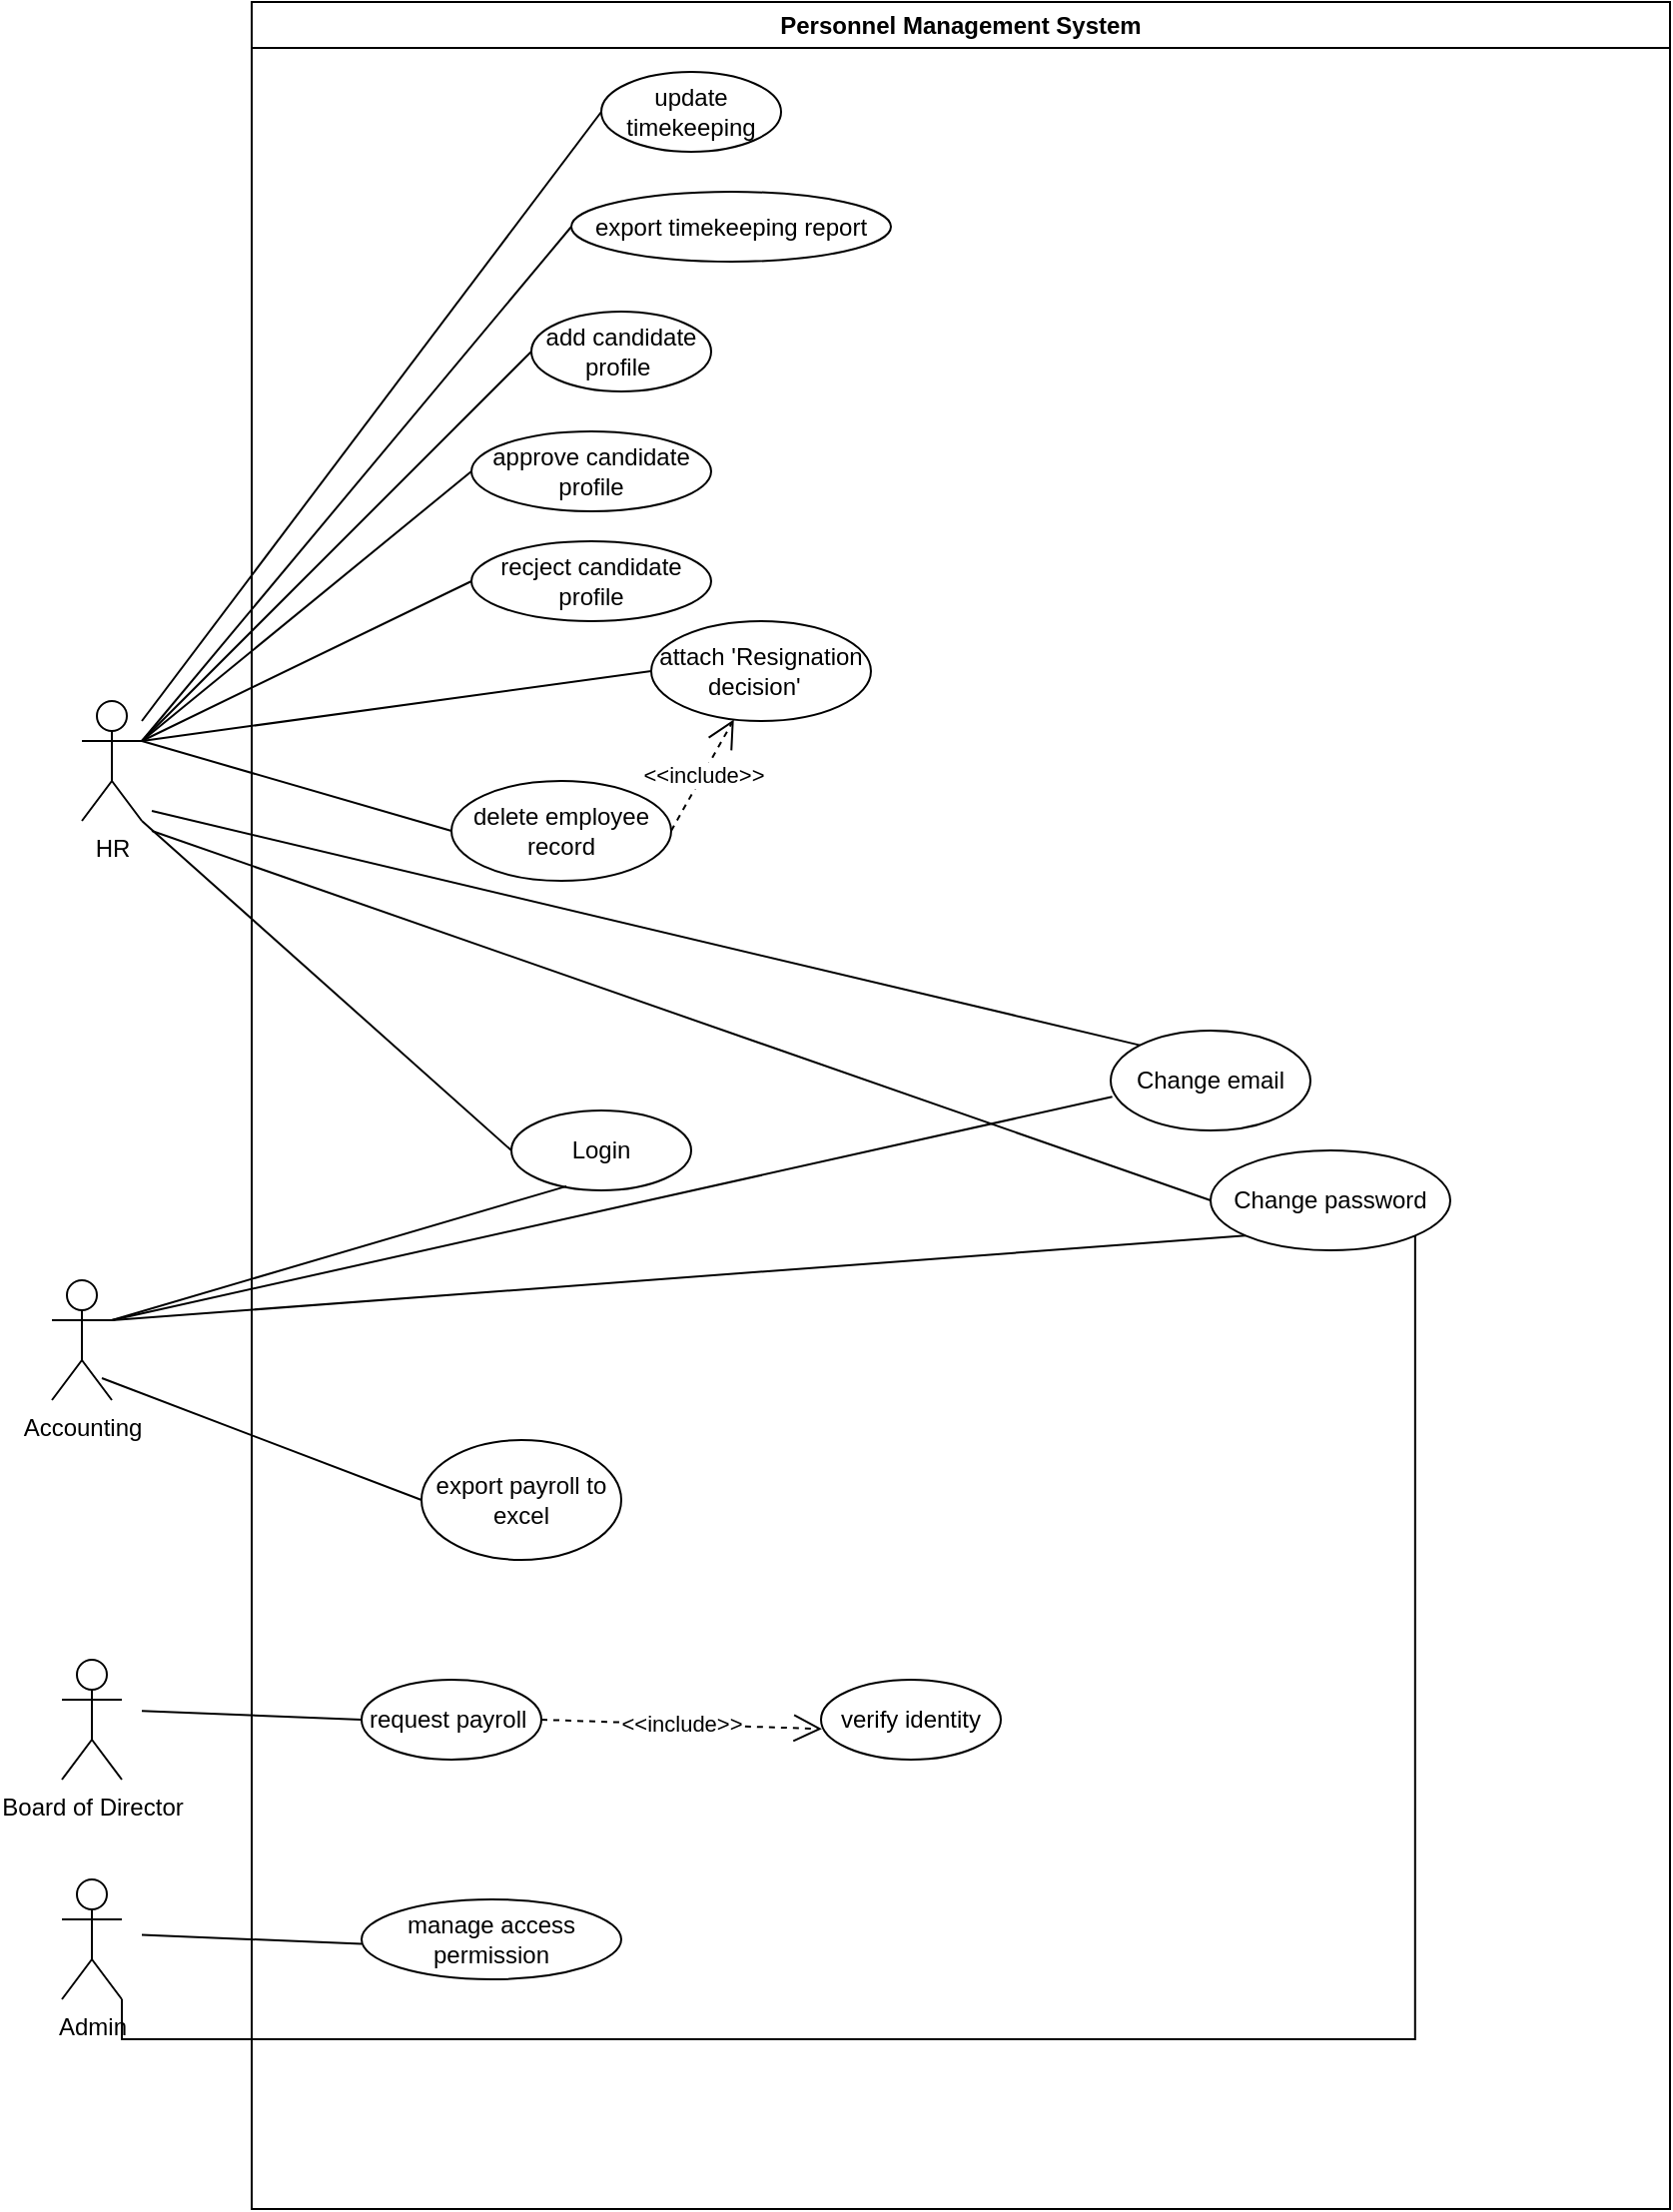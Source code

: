<mxfile version="21.1.8" type="device">
  <diagram name="Trang-1" id="KD9wj2mxidnXWPKD_xTj">
    <mxGraphModel dx="2713" dy="1378" grid="1" gridSize="10" guides="1" tooltips="1" connect="1" arrows="1" fold="1" page="1" pageScale="1" pageWidth="1200" pageHeight="1500" math="0" shadow="0">
      <root>
        <mxCell id="0" />
        <mxCell id="1" parent="0" />
        <mxCell id="gzJKNWabSUx8MXd1MXnp-2" value="HR" style="shape=umlActor;verticalLabelPosition=bottom;verticalAlign=top;html=1;" parent="1" vertex="1">
          <mxGeometry x="115" y="475" width="30" height="60" as="geometry" />
        </mxCell>
        <mxCell id="gzJKNWabSUx8MXd1MXnp-4" value="Accounting" style="shape=umlActor;verticalLabelPosition=bottom;verticalAlign=top;html=1;" parent="1" vertex="1">
          <mxGeometry x="100" y="765" width="30" height="60" as="geometry" />
        </mxCell>
        <mxCell id="gzJKNWabSUx8MXd1MXnp-5" value="Personnel Management System" style="swimlane;whiteSpace=wrap;html=1;startSize=23;" parent="1" vertex="1">
          <mxGeometry x="200" y="125" width="710" height="1105" as="geometry" />
        </mxCell>
        <mxCell id="gzJKNWabSUx8MXd1MXnp-6" value="Login" style="ellipse;whiteSpace=wrap;html=1;" parent="gzJKNWabSUx8MXd1MXnp-5" vertex="1">
          <mxGeometry x="130" y="555" width="90" height="40" as="geometry" />
        </mxCell>
        <mxCell id="gzJKNWabSUx8MXd1MXnp-11" value="request payroll&amp;nbsp;" style="ellipse;whiteSpace=wrap;html=1;" parent="gzJKNWabSUx8MXd1MXnp-5" vertex="1">
          <mxGeometry x="55" y="840" width="90" height="40" as="geometry" />
        </mxCell>
        <mxCell id="gzJKNWabSUx8MXd1MXnp-31" value="verify identity" style="ellipse;whiteSpace=wrap;html=1;" parent="gzJKNWabSUx8MXd1MXnp-5" vertex="1">
          <mxGeometry x="285" y="840" width="90" height="40" as="geometry" />
        </mxCell>
        <mxCell id="gzJKNWabSUx8MXd1MXnp-33" value="export payroll to excel" style="ellipse;whiteSpace=wrap;html=1;" parent="gzJKNWabSUx8MXd1MXnp-5" vertex="1">
          <mxGeometry x="85" y="720" width="100" height="60" as="geometry" />
        </mxCell>
        <mxCell id="9SwKN2UToWWcZM7C3Pjn-15" value="update timekeeping" style="ellipse;whiteSpace=wrap;html=1;" parent="gzJKNWabSUx8MXd1MXnp-5" vertex="1">
          <mxGeometry x="175" y="35" width="90" height="40" as="geometry" />
        </mxCell>
        <mxCell id="9SwKN2UToWWcZM7C3Pjn-17" value="approve candidate profile" style="ellipse;whiteSpace=wrap;html=1;" parent="gzJKNWabSUx8MXd1MXnp-5" vertex="1">
          <mxGeometry x="110" y="215" width="120" height="40" as="geometry" />
        </mxCell>
        <mxCell id="9SwKN2UToWWcZM7C3Pjn-19" value="recject candidate profile" style="ellipse;whiteSpace=wrap;html=1;" parent="gzJKNWabSUx8MXd1MXnp-5" vertex="1">
          <mxGeometry x="110" y="270" width="120" height="40" as="geometry" />
        </mxCell>
        <mxCell id="9SwKN2UToWWcZM7C3Pjn-32" value="delete employee record" style="ellipse;whiteSpace=wrap;html=1;" parent="gzJKNWabSUx8MXd1MXnp-5" vertex="1">
          <mxGeometry x="100" y="390" width="110" height="50" as="geometry" />
        </mxCell>
        <mxCell id="9SwKN2UToWWcZM7C3Pjn-33" value="attach &#39;Resignation decision&#39;&amp;nbsp;&amp;nbsp;" style="ellipse;whiteSpace=wrap;html=1;" parent="gzJKNWabSUx8MXd1MXnp-5" vertex="1">
          <mxGeometry x="200" y="310" width="110" height="50" as="geometry" />
        </mxCell>
        <mxCell id="9SwKN2UToWWcZM7C3Pjn-82" value="&amp;lt;&amp;lt;include&amp;gt;&amp;gt;" style="endArrow=open;endSize=12;dashed=1;html=1;rounded=0;exitX=1;exitY=0.5;exitDx=0;exitDy=0;" parent="gzJKNWabSUx8MXd1MXnp-5" source="9SwKN2UToWWcZM7C3Pjn-32" target="9SwKN2UToWWcZM7C3Pjn-33" edge="1">
          <mxGeometry width="160" relative="1" as="geometry">
            <mxPoint x="290" y="345" as="sourcePoint" />
            <mxPoint x="435" y="415" as="targetPoint" />
          </mxGeometry>
        </mxCell>
        <mxCell id="9SwKN2UToWWcZM7C3Pjn-86" value="&amp;lt;&amp;lt;include&amp;gt;&amp;gt;" style="endArrow=open;endSize=12;dashed=1;html=1;rounded=0;exitX=1;exitY=0.5;exitDx=0;exitDy=0;entryX=0.005;entryY=0.616;entryDx=0;entryDy=0;entryPerimeter=0;" parent="gzJKNWabSUx8MXd1MXnp-5" source="gzJKNWabSUx8MXd1MXnp-11" target="gzJKNWabSUx8MXd1MXnp-31" edge="1">
          <mxGeometry width="160" relative="1" as="geometry">
            <mxPoint x="175" y="790" as="sourcePoint" />
            <mxPoint x="285" y="835" as="targetPoint" />
          </mxGeometry>
        </mxCell>
        <mxCell id="9SwKN2UToWWcZM7C3Pjn-93" value="Change email" style="ellipse;whiteSpace=wrap;html=1;" parent="gzJKNWabSUx8MXd1MXnp-5" vertex="1">
          <mxGeometry x="430" y="515" width="100" height="50" as="geometry" />
        </mxCell>
        <mxCell id="od5UIhmv0iIO-NoeALrw-1" value="export timekeeping report" style="ellipse;whiteSpace=wrap;html=1;" parent="gzJKNWabSUx8MXd1MXnp-5" vertex="1">
          <mxGeometry x="160" y="95" width="160" height="35" as="geometry" />
        </mxCell>
        <mxCell id="hs1QXlwLZUEVGfrUejEf-1" value="Change password" style="ellipse;whiteSpace=wrap;html=1;" parent="gzJKNWabSUx8MXd1MXnp-5" vertex="1">
          <mxGeometry x="480" y="575" width="120" height="50" as="geometry" />
        </mxCell>
        <mxCell id="hs1QXlwLZUEVGfrUejEf-24" value="add candidate profile&amp;nbsp;" style="ellipse;whiteSpace=wrap;html=1;" parent="gzJKNWabSUx8MXd1MXnp-5" vertex="1">
          <mxGeometry x="140" y="155" width="90" height="40" as="geometry" />
        </mxCell>
        <mxCell id="hs1QXlwLZUEVGfrUejEf-26" value="" style="endArrow=none;html=1;rounded=0;entryX=0;entryY=0.5;entryDx=0;entryDy=0;" parent="gzJKNWabSUx8MXd1MXnp-5" target="9SwKN2UToWWcZM7C3Pjn-33" edge="1">
          <mxGeometry width="50" height="50" relative="1" as="geometry">
            <mxPoint x="-55" y="370" as="sourcePoint" />
            <mxPoint x="145" y="590" as="targetPoint" />
          </mxGeometry>
        </mxCell>
        <mxCell id="7PwGpDwcWfh1eiapwO4--2" value="manage access permission" style="ellipse;whiteSpace=wrap;html=1;" parent="gzJKNWabSUx8MXd1MXnp-5" vertex="1">
          <mxGeometry x="55" y="950" width="130" height="40" as="geometry" />
        </mxCell>
        <mxCell id="7PwGpDwcWfh1eiapwO4--3" value="" style="endArrow=none;html=1;rounded=0;entryX=0;entryY=0.5;entryDx=0;entryDy=0;" parent="gzJKNWabSUx8MXd1MXnp-5" edge="1">
          <mxGeometry width="50" height="50" relative="1" as="geometry">
            <mxPoint x="-55" y="967.8" as="sourcePoint" />
            <mxPoint x="55" y="972.2" as="targetPoint" />
          </mxGeometry>
        </mxCell>
        <mxCell id="gzJKNWabSUx8MXd1MXnp-30" value="Board of Director" style="shape=umlActor;verticalLabelPosition=bottom;verticalAlign=top;html=1;" parent="1" vertex="1">
          <mxGeometry x="105" y="955" width="30" height="60" as="geometry" />
        </mxCell>
        <mxCell id="9SwKN2UToWWcZM7C3Pjn-97" value="" style="endArrow=none;html=1;rounded=0;entryX=0;entryY=0.5;entryDx=0;entryDy=0;" parent="1" target="gzJKNWabSUx8MXd1MXnp-11" edge="1">
          <mxGeometry width="50" height="50" relative="1" as="geometry">
            <mxPoint x="145" y="980.6" as="sourcePoint" />
            <mxPoint x="350" y="917" as="targetPoint" />
          </mxGeometry>
        </mxCell>
        <mxCell id="-EblRrREMDiMha8Ythv5-1" value="" style="endArrow=none;html=1;rounded=0;entryX=0;entryY=0.5;entryDx=0;entryDy=0;" parent="1" target="9SwKN2UToWWcZM7C3Pjn-15" edge="1">
          <mxGeometry width="50" height="50" relative="1" as="geometry">
            <mxPoint x="145" y="485" as="sourcePoint" />
            <mxPoint x="395" y="255" as="targetPoint" />
          </mxGeometry>
        </mxCell>
        <mxCell id="-EblRrREMDiMha8Ythv5-2" value="" style="endArrow=none;html=1;rounded=0;entryX=0;entryY=0.5;entryDx=0;entryDy=0;" parent="1" target="od5UIhmv0iIO-NoeALrw-1" edge="1">
          <mxGeometry width="50" height="50" relative="1" as="geometry">
            <mxPoint x="145" y="495" as="sourcePoint" />
            <mxPoint x="405" y="265" as="targetPoint" />
          </mxGeometry>
        </mxCell>
        <mxCell id="-EblRrREMDiMha8Ythv5-3" value="" style="endArrow=none;html=1;rounded=0;entryX=0;entryY=0.5;entryDx=0;entryDy=0;" parent="1" target="9SwKN2UToWWcZM7C3Pjn-17" edge="1">
          <mxGeometry width="50" height="50" relative="1" as="geometry">
            <mxPoint x="145" y="495" as="sourcePoint" />
            <mxPoint x="520" y="395" as="targetPoint" />
          </mxGeometry>
        </mxCell>
        <mxCell id="-EblRrREMDiMha8Ythv5-4" value="" style="endArrow=none;html=1;rounded=0;entryX=0;entryY=0.5;entryDx=0;entryDy=0;" parent="1" target="9SwKN2UToWWcZM7C3Pjn-19" edge="1">
          <mxGeometry width="50" height="50" relative="1" as="geometry">
            <mxPoint x="145" y="495" as="sourcePoint" />
            <mxPoint x="530" y="405" as="targetPoint" />
          </mxGeometry>
        </mxCell>
        <mxCell id="-EblRrREMDiMha8Ythv5-6" value="" style="endArrow=none;html=1;rounded=0;entryX=0;entryY=0.5;entryDx=0;entryDy=0;" parent="1" target="9SwKN2UToWWcZM7C3Pjn-32" edge="1">
          <mxGeometry width="50" height="50" relative="1" as="geometry">
            <mxPoint x="145" y="495" as="sourcePoint" />
            <mxPoint x="325" y="590" as="targetPoint" />
          </mxGeometry>
        </mxCell>
        <mxCell id="-EblRrREMDiMha8Ythv5-7" value="" style="endArrow=none;html=1;rounded=0;entryX=0;entryY=0.5;entryDx=0;entryDy=0;exitX=0.833;exitY=0.817;exitDx=0;exitDy=0;exitPerimeter=0;" parent="1" source="gzJKNWabSUx8MXd1MXnp-4" target="gzJKNWabSUx8MXd1MXnp-33" edge="1">
          <mxGeometry width="50" height="50" relative="1" as="geometry">
            <mxPoint x="140" y="814" as="sourcePoint" />
            <mxPoint x="295" y="905" as="targetPoint" />
          </mxGeometry>
        </mxCell>
        <mxCell id="hs1QXlwLZUEVGfrUejEf-25" value="" style="endArrow=none;html=1;rounded=0;entryX=0;entryY=0.5;entryDx=0;entryDy=0;" parent="1" target="hs1QXlwLZUEVGfrUejEf-24" edge="1">
          <mxGeometry width="50" height="50" relative="1" as="geometry">
            <mxPoint x="145" y="495" as="sourcePoint" />
            <mxPoint x="325" y="363" as="targetPoint" />
          </mxGeometry>
        </mxCell>
        <mxCell id="7PwGpDwcWfh1eiapwO4--1" value="Admin" style="shape=umlActor;verticalLabelPosition=bottom;verticalAlign=top;html=1;" parent="1" vertex="1">
          <mxGeometry x="105" y="1065" width="30" height="60" as="geometry" />
        </mxCell>
        <mxCell id="XONOWlf9inDzrWbiZKZv-7" value="" style="endArrow=none;html=1;rounded=0;exitX=1;exitY=1;exitDx=0;exitDy=0;exitPerimeter=0;entryX=0;entryY=0.5;entryDx=0;entryDy=0;" edge="1" parent="1" source="gzJKNWabSUx8MXd1MXnp-2" target="gzJKNWabSUx8MXd1MXnp-6">
          <mxGeometry width="50" height="50" relative="1" as="geometry">
            <mxPoint x="620" y="690" as="sourcePoint" />
            <mxPoint x="670" y="640" as="targetPoint" />
          </mxGeometry>
        </mxCell>
        <mxCell id="XONOWlf9inDzrWbiZKZv-8" value="" style="endArrow=none;html=1;rounded=0;exitX=1;exitY=0.333;exitDx=0;exitDy=0;exitPerimeter=0;entryX=0.307;entryY=0.948;entryDx=0;entryDy=0;entryPerimeter=0;" edge="1" parent="1" source="gzJKNWabSUx8MXd1MXnp-4" target="gzJKNWabSUx8MXd1MXnp-6">
          <mxGeometry width="50" height="50" relative="1" as="geometry">
            <mxPoint x="155" y="545" as="sourcePoint" />
            <mxPoint x="480" y="690" as="targetPoint" />
          </mxGeometry>
        </mxCell>
        <mxCell id="XONOWlf9inDzrWbiZKZv-9" value="" style="endArrow=none;html=1;rounded=0;entryX=0;entryY=0;entryDx=0;entryDy=0;" edge="1" parent="1" target="9SwKN2UToWWcZM7C3Pjn-93">
          <mxGeometry width="50" height="50" relative="1" as="geometry">
            <mxPoint x="150" y="530" as="sourcePoint" />
            <mxPoint x="480" y="690" as="targetPoint" />
          </mxGeometry>
        </mxCell>
        <mxCell id="XONOWlf9inDzrWbiZKZv-10" value="" style="endArrow=none;html=1;rounded=0;exitX=0;exitY=0.5;exitDx=0;exitDy=0;" edge="1" parent="1" source="hs1QXlwLZUEVGfrUejEf-1">
          <mxGeometry width="50" height="50" relative="1" as="geometry">
            <mxPoint x="165" y="555" as="sourcePoint" />
            <mxPoint x="150" y="540" as="targetPoint" />
          </mxGeometry>
        </mxCell>
        <mxCell id="XONOWlf9inDzrWbiZKZv-11" value="" style="endArrow=none;html=1;rounded=0;entryX=0.008;entryY=0.663;entryDx=0;entryDy=0;exitX=1;exitY=0.333;exitDx=0;exitDy=0;exitPerimeter=0;entryPerimeter=0;" edge="1" parent="1" source="gzJKNWabSUx8MXd1MXnp-4" target="9SwKN2UToWWcZM7C3Pjn-93">
          <mxGeometry width="50" height="50" relative="1" as="geometry">
            <mxPoint x="160" y="540" as="sourcePoint" />
            <mxPoint x="655" y="657" as="targetPoint" />
          </mxGeometry>
        </mxCell>
        <mxCell id="XONOWlf9inDzrWbiZKZv-12" value="" style="endArrow=none;html=1;rounded=0;entryX=0;entryY=1;entryDx=0;entryDy=0;exitX=1;exitY=0.333;exitDx=0;exitDy=0;exitPerimeter=0;" edge="1" parent="1" source="gzJKNWabSUx8MXd1MXnp-4" target="hs1QXlwLZUEVGfrUejEf-1">
          <mxGeometry width="50" height="50" relative="1" as="geometry">
            <mxPoint x="170" y="550" as="sourcePoint" />
            <mxPoint x="665" y="667" as="targetPoint" />
          </mxGeometry>
        </mxCell>
        <mxCell id="XONOWlf9inDzrWbiZKZv-13" style="edgeStyle=orthogonalEdgeStyle;rounded=0;orthogonalLoop=1;jettySize=auto;html=1;exitX=1;exitY=1;exitDx=0;exitDy=0;entryX=1;entryY=1;entryDx=0;entryDy=0;entryPerimeter=0;endArrow=none;endFill=0;" edge="1" parent="1" source="hs1QXlwLZUEVGfrUejEf-1" target="7PwGpDwcWfh1eiapwO4--1">
          <mxGeometry relative="1" as="geometry">
            <Array as="points">
              <mxPoint x="783" y="1145" />
              <mxPoint x="135" y="1145" />
            </Array>
          </mxGeometry>
        </mxCell>
      </root>
    </mxGraphModel>
  </diagram>
</mxfile>
